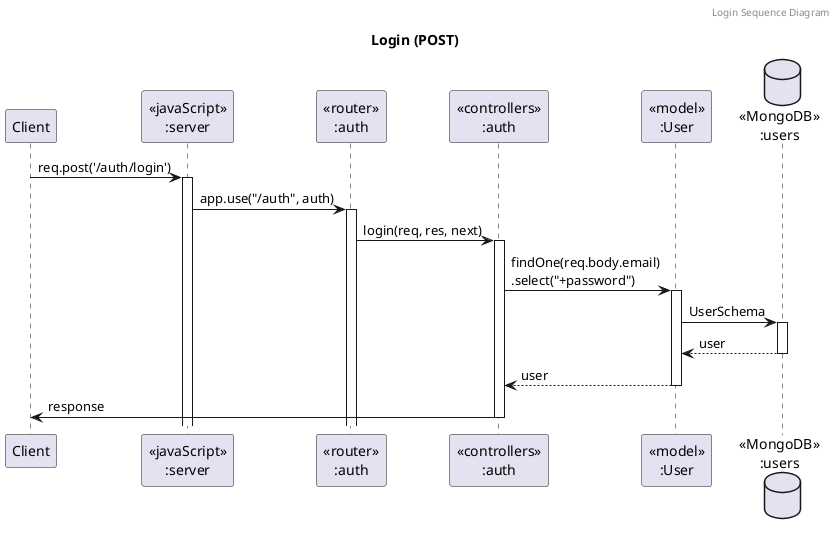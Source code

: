 @startuml Login (POST)

header Login Sequence Diagram
title "Login (POST)"

participant "Client" as client
participant "<<javaScript>>\n:server" as server
participant "<<router>>\n:auth" as routerAuth
participant "<<controllers>>\n:auth" as controllersAuth
participant "<<model>>\n:User" as modelUser
database "<<MongoDB>>\n:users" as UsersDatabase

client->server ++:req.post('/auth/login')
server->routerAuth ++:app.use("/auth", auth)
routerAuth -> controllersAuth ++:login(req, res, next)
controllersAuth->modelUser ++:findOne(req.body.email)\n.select("+password")
modelUser ->UsersDatabase ++: UserSchema
UsersDatabase --> modelUser --: user
controllersAuth <-- modelUser --: user
controllersAuth->client --: response

@enduml